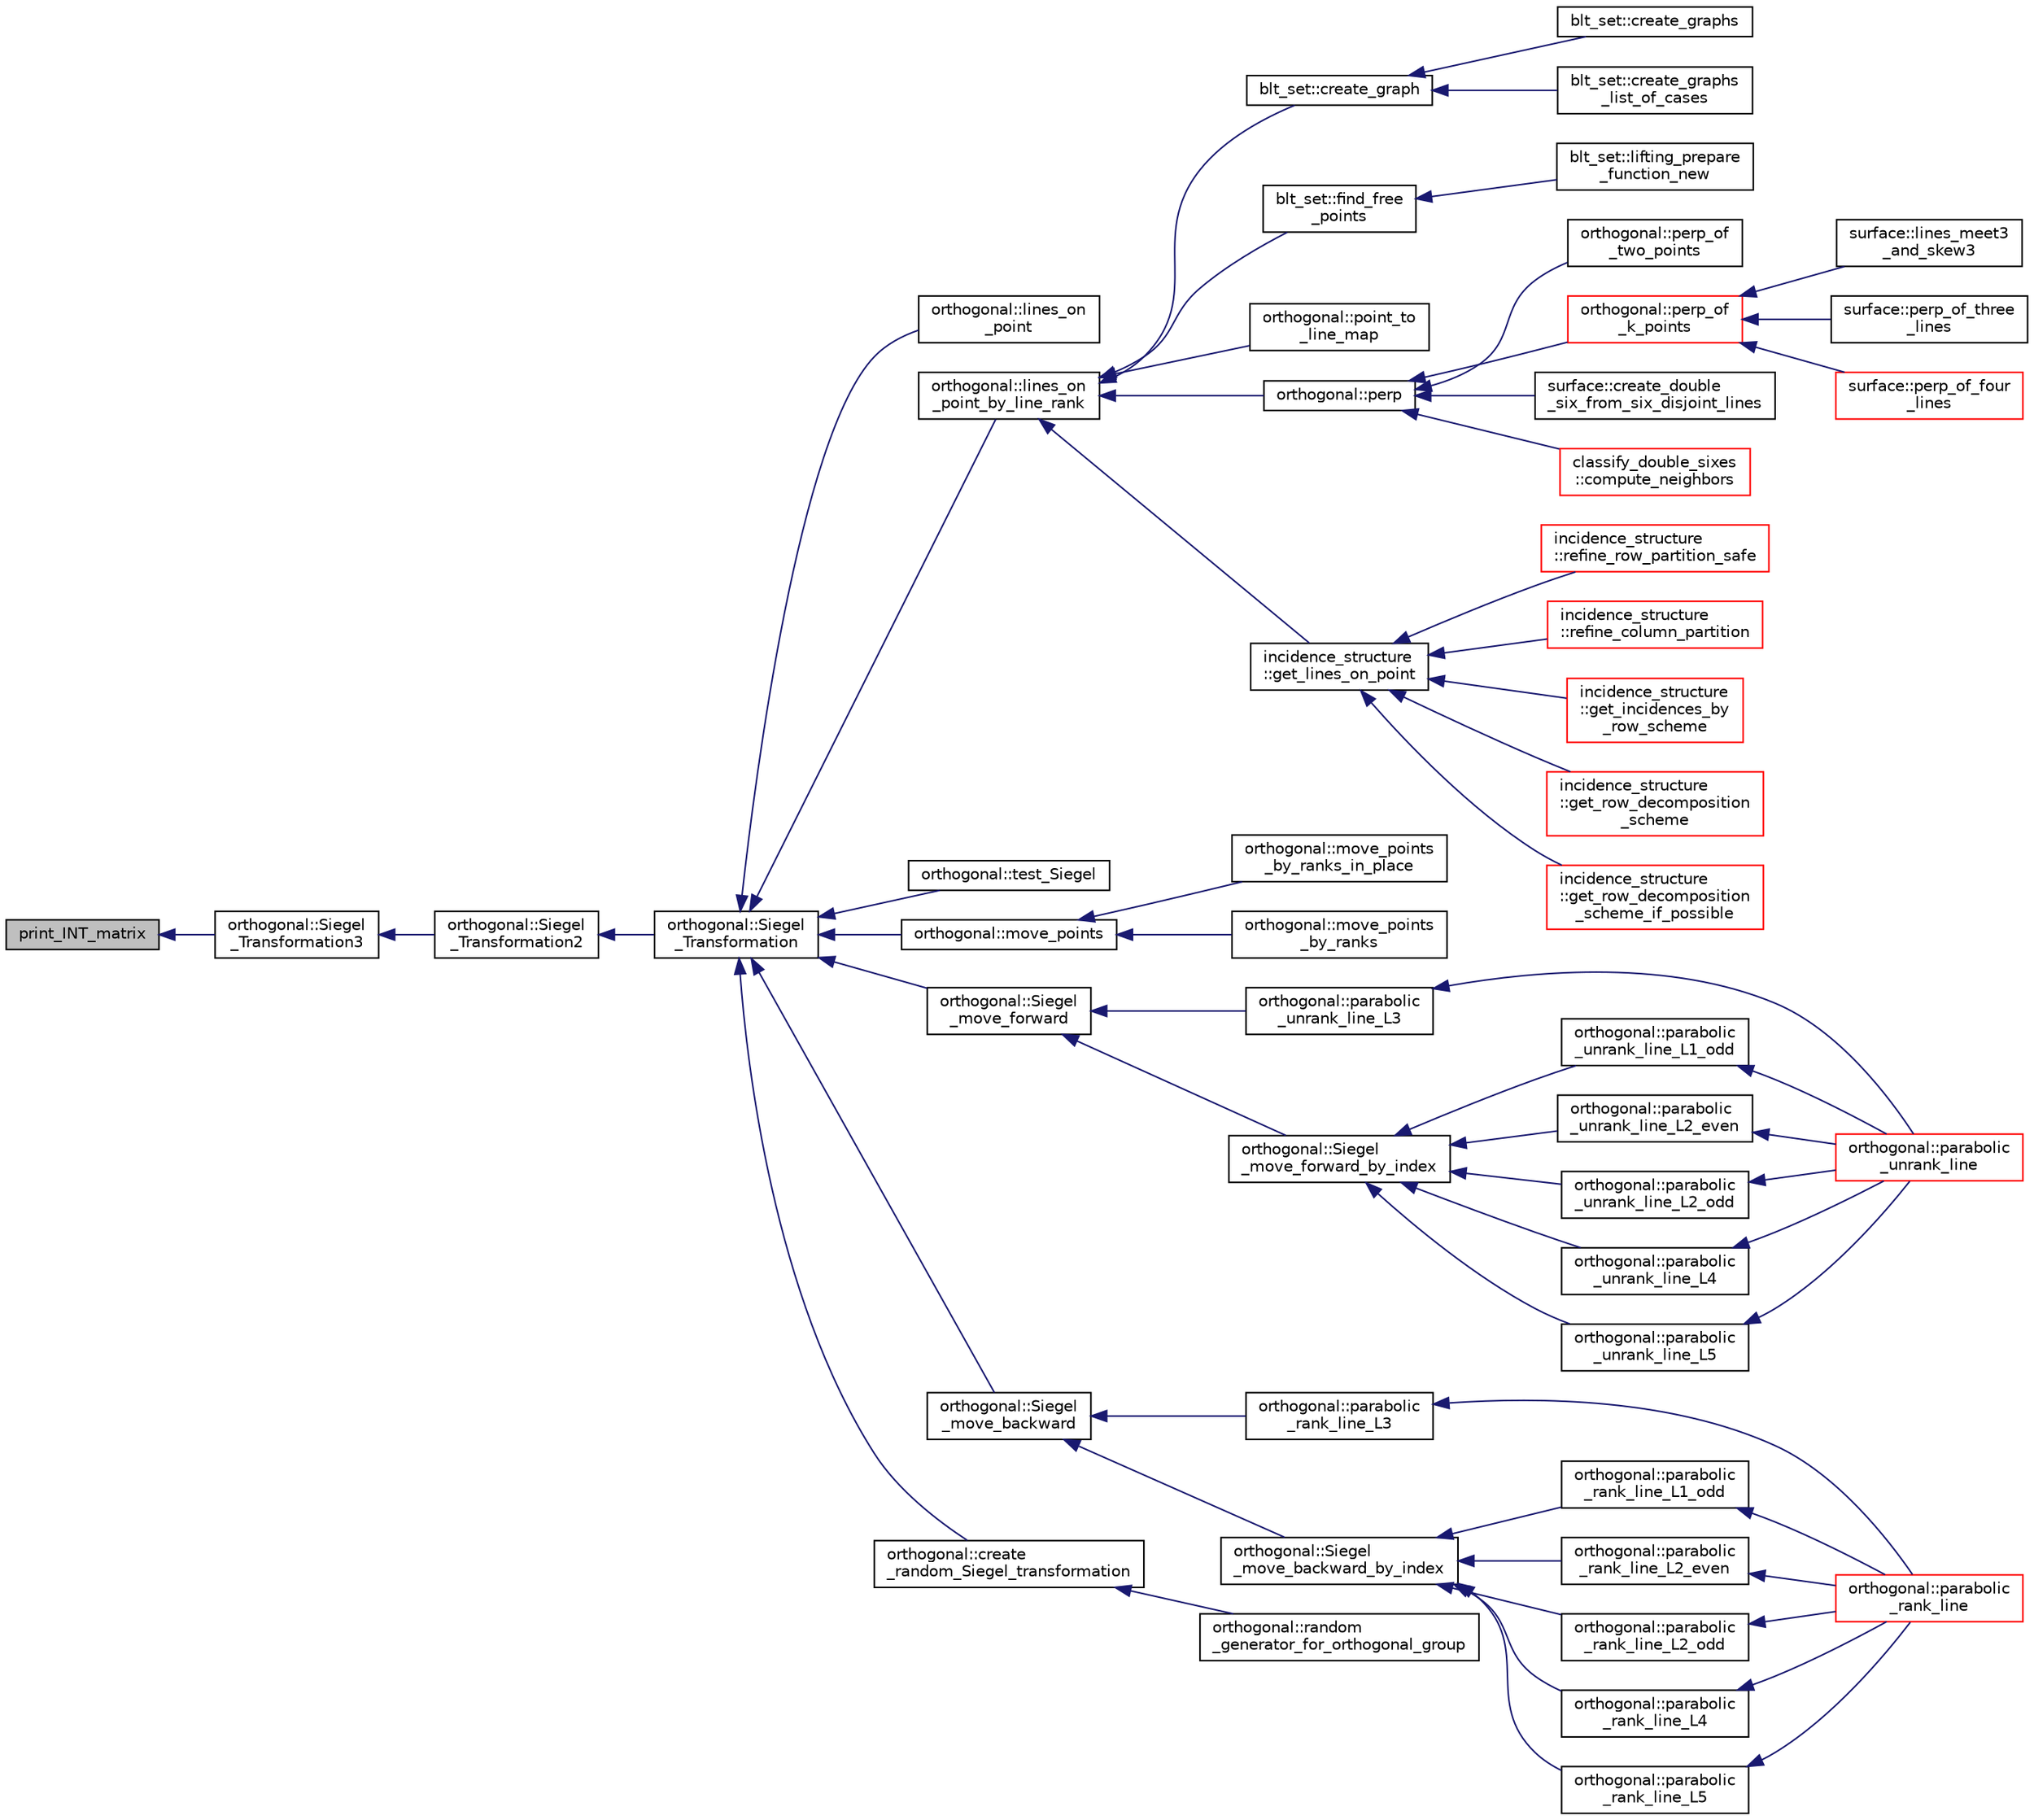 digraph "print_INT_matrix"
{
  edge [fontname="Helvetica",fontsize="10",labelfontname="Helvetica",labelfontsize="10"];
  node [fontname="Helvetica",fontsize="10",shape=record];
  rankdir="LR";
  Node2899 [label="print_INT_matrix",height=0.2,width=0.4,color="black", fillcolor="grey75", style="filled", fontcolor="black"];
  Node2899 -> Node2900 [dir="back",color="midnightblue",fontsize="10",style="solid",fontname="Helvetica"];
  Node2900 [label="orthogonal::Siegel\l_Transformation3",height=0.2,width=0.4,color="black", fillcolor="white", style="filled",URL="$d7/daa/classorthogonal.html#ac9129abf3f825e8c7d5591d1ba116ac7"];
  Node2900 -> Node2901 [dir="back",color="midnightblue",fontsize="10",style="solid",fontname="Helvetica"];
  Node2901 [label="orthogonal::Siegel\l_Transformation2",height=0.2,width=0.4,color="black", fillcolor="white", style="filled",URL="$d7/daa/classorthogonal.html#aaf1945ebd71495f1b362e5091d4b30ec"];
  Node2901 -> Node2902 [dir="back",color="midnightblue",fontsize="10",style="solid",fontname="Helvetica"];
  Node2902 [label="orthogonal::Siegel\l_Transformation",height=0.2,width=0.4,color="black", fillcolor="white", style="filled",URL="$d7/daa/classorthogonal.html#a27258e68c99323ac8de66fedbe565a3d"];
  Node2902 -> Node2903 [dir="back",color="midnightblue",fontsize="10",style="solid",fontname="Helvetica"];
  Node2903 [label="orthogonal::lines_on\l_point",height=0.2,width=0.4,color="black", fillcolor="white", style="filled",URL="$d7/daa/classorthogonal.html#aa3249c7fddbc156af817fb274e41c914"];
  Node2902 -> Node2904 [dir="back",color="midnightblue",fontsize="10",style="solid",fontname="Helvetica"];
  Node2904 [label="orthogonal::lines_on\l_point_by_line_rank",height=0.2,width=0.4,color="black", fillcolor="white", style="filled",URL="$d7/daa/classorthogonal.html#adc21874b6da3cd3585c704994fb538aa"];
  Node2904 -> Node2905 [dir="back",color="midnightblue",fontsize="10",style="solid",fontname="Helvetica"];
  Node2905 [label="blt_set::create_graph",height=0.2,width=0.4,color="black", fillcolor="white", style="filled",URL="$d1/d3d/classblt__set.html#ae92249ece99ffbc92e93e49cd5d5dccf"];
  Node2905 -> Node2906 [dir="back",color="midnightblue",fontsize="10",style="solid",fontname="Helvetica"];
  Node2906 [label="blt_set::create_graphs",height=0.2,width=0.4,color="black", fillcolor="white", style="filled",URL="$d1/d3d/classblt__set.html#a3f1d4a8ed15875c47b327949f26a4533"];
  Node2905 -> Node2907 [dir="back",color="midnightblue",fontsize="10",style="solid",fontname="Helvetica"];
  Node2907 [label="blt_set::create_graphs\l_list_of_cases",height=0.2,width=0.4,color="black", fillcolor="white", style="filled",URL="$d1/d3d/classblt__set.html#a91ad531d4154bd887182dbd6121476f3"];
  Node2904 -> Node2908 [dir="back",color="midnightblue",fontsize="10",style="solid",fontname="Helvetica"];
  Node2908 [label="blt_set::find_free\l_points",height=0.2,width=0.4,color="black", fillcolor="white", style="filled",URL="$d1/d3d/classblt__set.html#a71f82dd3dc4a901ea2a0949d2f1af302"];
  Node2908 -> Node2909 [dir="back",color="midnightblue",fontsize="10",style="solid",fontname="Helvetica"];
  Node2909 [label="blt_set::lifting_prepare\l_function_new",height=0.2,width=0.4,color="black", fillcolor="white", style="filled",URL="$d1/d3d/classblt__set.html#a1314b7c0a3b78ba54c0f61a397d8afce"];
  Node2904 -> Node2910 [dir="back",color="midnightblue",fontsize="10",style="solid",fontname="Helvetica"];
  Node2910 [label="orthogonal::point_to\l_line_map",height=0.2,width=0.4,color="black", fillcolor="white", style="filled",URL="$d7/daa/classorthogonal.html#a1eae48671390d1c251303be93b45f9e4"];
  Node2904 -> Node2911 [dir="back",color="midnightblue",fontsize="10",style="solid",fontname="Helvetica"];
  Node2911 [label="orthogonal::perp",height=0.2,width=0.4,color="black", fillcolor="white", style="filled",URL="$d7/daa/classorthogonal.html#ae80e0fa8d1e8caddb9afbb466e3d3189"];
  Node2911 -> Node2912 [dir="back",color="midnightblue",fontsize="10",style="solid",fontname="Helvetica"];
  Node2912 [label="orthogonal::perp_of\l_two_points",height=0.2,width=0.4,color="black", fillcolor="white", style="filled",URL="$d7/daa/classorthogonal.html#a6a05fef2e61ed508bff66d6728c58ec0"];
  Node2911 -> Node2913 [dir="back",color="midnightblue",fontsize="10",style="solid",fontname="Helvetica"];
  Node2913 [label="orthogonal::perp_of\l_k_points",height=0.2,width=0.4,color="red", fillcolor="white", style="filled",URL="$d7/daa/classorthogonal.html#a6a92a4680dc76bb289141fc5c765f5fb"];
  Node2913 -> Node2914 [dir="back",color="midnightblue",fontsize="10",style="solid",fontname="Helvetica"];
  Node2914 [label="surface::lines_meet3\l_and_skew3",height=0.2,width=0.4,color="black", fillcolor="white", style="filled",URL="$d5/d88/classsurface.html#af87ed9d20b980a89342f20c206ae5790"];
  Node2913 -> Node2915 [dir="back",color="midnightblue",fontsize="10",style="solid",fontname="Helvetica"];
  Node2915 [label="surface::perp_of_three\l_lines",height=0.2,width=0.4,color="black", fillcolor="white", style="filled",URL="$d5/d88/classsurface.html#aaa43449a367799d405821a1cd5a7e644"];
  Node2913 -> Node2916 [dir="back",color="midnightblue",fontsize="10",style="solid",fontname="Helvetica"];
  Node2916 [label="surface::perp_of_four\l_lines",height=0.2,width=0.4,color="red", fillcolor="white", style="filled",URL="$d5/d88/classsurface.html#a8da8a93f1fcbf344eb943869b0d488f1"];
  Node2911 -> Node2940 [dir="back",color="midnightblue",fontsize="10",style="solid",fontname="Helvetica"];
  Node2940 [label="surface::create_double\l_six_from_six_disjoint_lines",height=0.2,width=0.4,color="black", fillcolor="white", style="filled",URL="$d5/d88/classsurface.html#a4c44f0a33d709edee71537547880dd87"];
  Node2911 -> Node2941 [dir="back",color="midnightblue",fontsize="10",style="solid",fontname="Helvetica"];
  Node2941 [label="classify_double_sixes\l::compute_neighbors",height=0.2,width=0.4,color="red", fillcolor="white", style="filled",URL="$dd/d23/classclassify__double__sixes.html#a675e241052c36c58063ddcfc06d209b2"];
  Node2904 -> Node2942 [dir="back",color="midnightblue",fontsize="10",style="solid",fontname="Helvetica"];
  Node2942 [label="incidence_structure\l::get_lines_on_point",height=0.2,width=0.4,color="black", fillcolor="white", style="filled",URL="$da/d8a/classincidence__structure.html#a09148fd9478525b4a65c8e44833d1861"];
  Node2942 -> Node2943 [dir="back",color="midnightblue",fontsize="10",style="solid",fontname="Helvetica"];
  Node2943 [label="incidence_structure\l::refine_row_partition_safe",height=0.2,width=0.4,color="red", fillcolor="white", style="filled",URL="$da/d8a/classincidence__structure.html#ae84b2dc0f1a0cd1f9acfadcae21e3745"];
  Node2942 -> Node2965 [dir="back",color="midnightblue",fontsize="10",style="solid",fontname="Helvetica"];
  Node2965 [label="incidence_structure\l::refine_column_partition",height=0.2,width=0.4,color="red", fillcolor="white", style="filled",URL="$da/d8a/classincidence__structure.html#ac262f307c1531d67496129dc7890cda4"];
  Node2942 -> Node2970 [dir="back",color="midnightblue",fontsize="10",style="solid",fontname="Helvetica"];
  Node2970 [label="incidence_structure\l::get_incidences_by\l_row_scheme",height=0.2,width=0.4,color="red", fillcolor="white", style="filled",URL="$da/d8a/classincidence__structure.html#addab249e03244133841bd793389c792c"];
  Node2942 -> Node2974 [dir="back",color="midnightblue",fontsize="10",style="solid",fontname="Helvetica"];
  Node2974 [label="incidence_structure\l::get_row_decomposition\l_scheme",height=0.2,width=0.4,color="red", fillcolor="white", style="filled",URL="$da/d8a/classincidence__structure.html#aa0ad04253ba8e75bb15900ee8b01c9aa"];
  Node2942 -> Node2985 [dir="back",color="midnightblue",fontsize="10",style="solid",fontname="Helvetica"];
  Node2985 [label="incidence_structure\l::get_row_decomposition\l_scheme_if_possible",height=0.2,width=0.4,color="red", fillcolor="white", style="filled",URL="$da/d8a/classincidence__structure.html#ac93d2a6419b0fca3f25f101c5f08caf5"];
  Node2902 -> Node2987 [dir="back",color="midnightblue",fontsize="10",style="solid",fontname="Helvetica"];
  Node2987 [label="orthogonal::test_Siegel",height=0.2,width=0.4,color="black", fillcolor="white", style="filled",URL="$d7/daa/classorthogonal.html#ad6d248c572d92abe41416065addd4a69"];
  Node2902 -> Node2988 [dir="back",color="midnightblue",fontsize="10",style="solid",fontname="Helvetica"];
  Node2988 [label="orthogonal::move_points",height=0.2,width=0.4,color="black", fillcolor="white", style="filled",URL="$d7/daa/classorthogonal.html#a24bfc815e987e19df641315b98ff8822"];
  Node2988 -> Node2989 [dir="back",color="midnightblue",fontsize="10",style="solid",fontname="Helvetica"];
  Node2989 [label="orthogonal::move_points\l_by_ranks_in_place",height=0.2,width=0.4,color="black", fillcolor="white", style="filled",URL="$d7/daa/classorthogonal.html#a82fac7f7528e41392b5fe89860d4204d"];
  Node2988 -> Node2990 [dir="back",color="midnightblue",fontsize="10",style="solid",fontname="Helvetica"];
  Node2990 [label="orthogonal::move_points\l_by_ranks",height=0.2,width=0.4,color="black", fillcolor="white", style="filled",URL="$d7/daa/classorthogonal.html#a6b1b57c7b6114d7d51c9375fe5014b22"];
  Node2902 -> Node2991 [dir="back",color="midnightblue",fontsize="10",style="solid",fontname="Helvetica"];
  Node2991 [label="orthogonal::Siegel\l_move_forward",height=0.2,width=0.4,color="black", fillcolor="white", style="filled",URL="$d7/daa/classorthogonal.html#a065d0faccc00df42afd671dac644d480"];
  Node2991 -> Node2992 [dir="back",color="midnightblue",fontsize="10",style="solid",fontname="Helvetica"];
  Node2992 [label="orthogonal::parabolic\l_unrank_line_L3",height=0.2,width=0.4,color="black", fillcolor="white", style="filled",URL="$d7/daa/classorthogonal.html#ae1edfba289a03ed4d383514c2b0dc4b7"];
  Node2992 -> Node2993 [dir="back",color="midnightblue",fontsize="10",style="solid",fontname="Helvetica"];
  Node2993 [label="orthogonal::parabolic\l_unrank_line",height=0.2,width=0.4,color="red", fillcolor="white", style="filled",URL="$d7/daa/classorthogonal.html#a449cc51a62e11b8699befe951b0f8a4c"];
  Node2991 -> Node3220 [dir="back",color="midnightblue",fontsize="10",style="solid",fontname="Helvetica"];
  Node3220 [label="orthogonal::Siegel\l_move_forward_by_index",height=0.2,width=0.4,color="black", fillcolor="white", style="filled",URL="$d7/daa/classorthogonal.html#a606e885cb85b824bcda44154a3cfbfe8"];
  Node3220 -> Node3221 [dir="back",color="midnightblue",fontsize="10",style="solid",fontname="Helvetica"];
  Node3221 [label="orthogonal::parabolic\l_unrank_line_L1_odd",height=0.2,width=0.4,color="black", fillcolor="white", style="filled",URL="$d7/daa/classorthogonal.html#af59966fe1bb32196deaafbe6849fdeb1"];
  Node3221 -> Node2993 [dir="back",color="midnightblue",fontsize="10",style="solid",fontname="Helvetica"];
  Node3220 -> Node3222 [dir="back",color="midnightblue",fontsize="10",style="solid",fontname="Helvetica"];
  Node3222 [label="orthogonal::parabolic\l_unrank_line_L2_even",height=0.2,width=0.4,color="black", fillcolor="white", style="filled",URL="$d7/daa/classorthogonal.html#a57a7ad0d16ea67c0636c9f179eeed5d1"];
  Node3222 -> Node2993 [dir="back",color="midnightblue",fontsize="10",style="solid",fontname="Helvetica"];
  Node3220 -> Node3223 [dir="back",color="midnightblue",fontsize="10",style="solid",fontname="Helvetica"];
  Node3223 [label="orthogonal::parabolic\l_unrank_line_L2_odd",height=0.2,width=0.4,color="black", fillcolor="white", style="filled",URL="$d7/daa/classorthogonal.html#a9ab8a29daee27c60803e2bf5026a9a9e"];
  Node3223 -> Node2993 [dir="back",color="midnightblue",fontsize="10",style="solid",fontname="Helvetica"];
  Node3220 -> Node3224 [dir="back",color="midnightblue",fontsize="10",style="solid",fontname="Helvetica"];
  Node3224 [label="orthogonal::parabolic\l_unrank_line_L4",height=0.2,width=0.4,color="black", fillcolor="white", style="filled",URL="$d7/daa/classorthogonal.html#a6a30b6c7f59498ad8c7f2bec7c78d2ff"];
  Node3224 -> Node2993 [dir="back",color="midnightblue",fontsize="10",style="solid",fontname="Helvetica"];
  Node3220 -> Node3225 [dir="back",color="midnightblue",fontsize="10",style="solid",fontname="Helvetica"];
  Node3225 [label="orthogonal::parabolic\l_unrank_line_L5",height=0.2,width=0.4,color="black", fillcolor="white", style="filled",URL="$d7/daa/classorthogonal.html#a77831b97ebbbc5d8103c5e7e0edfeb9b"];
  Node3225 -> Node2993 [dir="back",color="midnightblue",fontsize="10",style="solid",fontname="Helvetica"];
  Node2902 -> Node3226 [dir="back",color="midnightblue",fontsize="10",style="solid",fontname="Helvetica"];
  Node3226 [label="orthogonal::Siegel\l_move_backward",height=0.2,width=0.4,color="black", fillcolor="white", style="filled",URL="$d7/daa/classorthogonal.html#a365beaf002d1ffc9a600e73f1983e800"];
  Node3226 -> Node3227 [dir="back",color="midnightblue",fontsize="10",style="solid",fontname="Helvetica"];
  Node3227 [label="orthogonal::parabolic\l_rank_line_L3",height=0.2,width=0.4,color="black", fillcolor="white", style="filled",URL="$d7/daa/classorthogonal.html#afea1a02e2b439b28127cfa2a782da8c9"];
  Node3227 -> Node3228 [dir="back",color="midnightblue",fontsize="10",style="solid",fontname="Helvetica"];
  Node3228 [label="orthogonal::parabolic\l_rank_line",height=0.2,width=0.4,color="red", fillcolor="white", style="filled",URL="$d7/daa/classorthogonal.html#a7df334ceca90bc5b90c56354dbaf45c9"];
  Node3226 -> Node3233 [dir="back",color="midnightblue",fontsize="10",style="solid",fontname="Helvetica"];
  Node3233 [label="orthogonal::Siegel\l_move_backward_by_index",height=0.2,width=0.4,color="black", fillcolor="white", style="filled",URL="$d7/daa/classorthogonal.html#aa8eaeba82de3ff3b5f50b4ccd22b2631"];
  Node3233 -> Node3234 [dir="back",color="midnightblue",fontsize="10",style="solid",fontname="Helvetica"];
  Node3234 [label="orthogonal::parabolic\l_rank_line_L1_odd",height=0.2,width=0.4,color="black", fillcolor="white", style="filled",URL="$d7/daa/classorthogonal.html#aab93abadf848b0a5d72b367f155cd7e4"];
  Node3234 -> Node3228 [dir="back",color="midnightblue",fontsize="10",style="solid",fontname="Helvetica"];
  Node3233 -> Node3235 [dir="back",color="midnightblue",fontsize="10",style="solid",fontname="Helvetica"];
  Node3235 [label="orthogonal::parabolic\l_rank_line_L2_even",height=0.2,width=0.4,color="black", fillcolor="white", style="filled",URL="$d7/daa/classorthogonal.html#ad884e741520104066da699b1133deeb0"];
  Node3235 -> Node3228 [dir="back",color="midnightblue",fontsize="10",style="solid",fontname="Helvetica"];
  Node3233 -> Node3236 [dir="back",color="midnightblue",fontsize="10",style="solid",fontname="Helvetica"];
  Node3236 [label="orthogonal::parabolic\l_rank_line_L2_odd",height=0.2,width=0.4,color="black", fillcolor="white", style="filled",URL="$d7/daa/classorthogonal.html#a87ddd814e99966b82e69a1041307074f"];
  Node3236 -> Node3228 [dir="back",color="midnightblue",fontsize="10",style="solid",fontname="Helvetica"];
  Node3233 -> Node3237 [dir="back",color="midnightblue",fontsize="10",style="solid",fontname="Helvetica"];
  Node3237 [label="orthogonal::parabolic\l_rank_line_L4",height=0.2,width=0.4,color="black", fillcolor="white", style="filled",URL="$d7/daa/classorthogonal.html#a9e693d30c0ade825f389feec38ea83b2"];
  Node3237 -> Node3228 [dir="back",color="midnightblue",fontsize="10",style="solid",fontname="Helvetica"];
  Node3233 -> Node3238 [dir="back",color="midnightblue",fontsize="10",style="solid",fontname="Helvetica"];
  Node3238 [label="orthogonal::parabolic\l_rank_line_L5",height=0.2,width=0.4,color="black", fillcolor="white", style="filled",URL="$d7/daa/classorthogonal.html#ab9ff5dd42f31a297d03c559a4934a950"];
  Node3238 -> Node3228 [dir="back",color="midnightblue",fontsize="10",style="solid",fontname="Helvetica"];
  Node2902 -> Node3239 [dir="back",color="midnightblue",fontsize="10",style="solid",fontname="Helvetica"];
  Node3239 [label="orthogonal::create\l_random_Siegel_transformation",height=0.2,width=0.4,color="black", fillcolor="white", style="filled",URL="$d7/daa/classorthogonal.html#ad691ec706194282d2954a5edaca883cf"];
  Node3239 -> Node3240 [dir="back",color="midnightblue",fontsize="10",style="solid",fontname="Helvetica"];
  Node3240 [label="orthogonal::random\l_generator_for_orthogonal_group",height=0.2,width=0.4,color="black", fillcolor="white", style="filled",URL="$d7/daa/classorthogonal.html#a380946c3af4d3d83118c409a7aecfe3d"];
}
